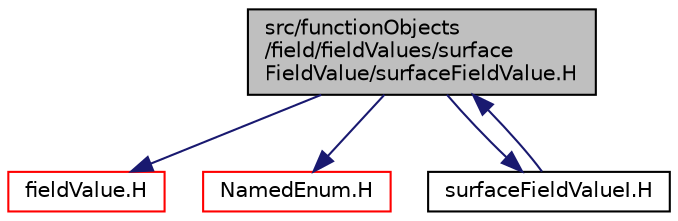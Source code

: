 digraph "src/functionObjects/field/fieldValues/surfaceFieldValue/surfaceFieldValue.H"
{
  bgcolor="transparent";
  edge [fontname="Helvetica",fontsize="10",labelfontname="Helvetica",labelfontsize="10"];
  node [fontname="Helvetica",fontsize="10",shape=record];
  Node0 [label="src/functionObjects\l/field/fieldValues/surface\lFieldValue/surfaceFieldValue.H",height=0.2,width=0.4,color="black", fillcolor="grey75", style="filled", fontcolor="black"];
  Node0 -> Node1 [color="midnightblue",fontsize="10",style="solid",fontname="Helvetica"];
  Node1 [label="fieldValue.H",height=0.2,width=0.4,color="red",URL="$a04628.html"];
  Node0 -> Node88 [color="midnightblue",fontsize="10",style="solid",fontname="Helvetica"];
  Node88 [label="NamedEnum.H",height=0.2,width=0.4,color="red",URL="$a09485.html"];
  Node0 -> Node294 [color="midnightblue",fontsize="10",style="solid",fontname="Helvetica"];
  Node294 [label="surfaceFieldValueI.H",height=0.2,width=0.4,color="black",URL="$a04655.html"];
  Node294 -> Node0 [color="midnightblue",fontsize="10",style="solid",fontname="Helvetica"];
}
